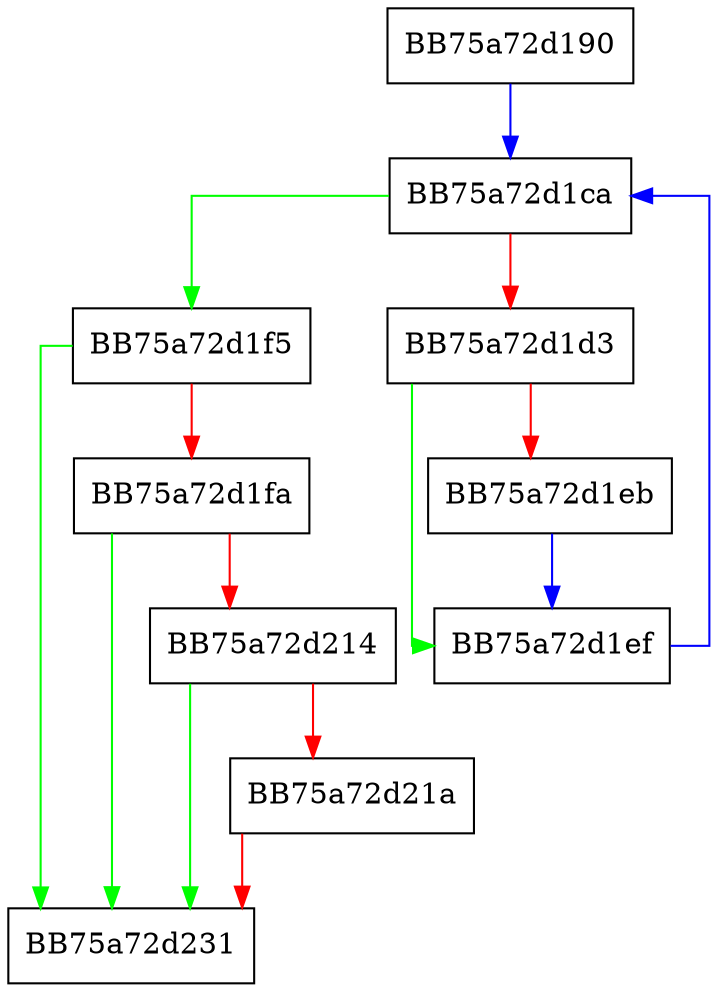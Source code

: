 digraph HandleDLP {
  node [shape="box"];
  graph [splines=ortho];
  BB75a72d190 -> BB75a72d1ca [color="blue"];
  BB75a72d1ca -> BB75a72d1f5 [color="green"];
  BB75a72d1ca -> BB75a72d1d3 [color="red"];
  BB75a72d1d3 -> BB75a72d1ef [color="green"];
  BB75a72d1d3 -> BB75a72d1eb [color="red"];
  BB75a72d1eb -> BB75a72d1ef [color="blue"];
  BB75a72d1ef -> BB75a72d1ca [color="blue"];
  BB75a72d1f5 -> BB75a72d231 [color="green"];
  BB75a72d1f5 -> BB75a72d1fa [color="red"];
  BB75a72d1fa -> BB75a72d231 [color="green"];
  BB75a72d1fa -> BB75a72d214 [color="red"];
  BB75a72d214 -> BB75a72d231 [color="green"];
  BB75a72d214 -> BB75a72d21a [color="red"];
  BB75a72d21a -> BB75a72d231 [color="red"];
}